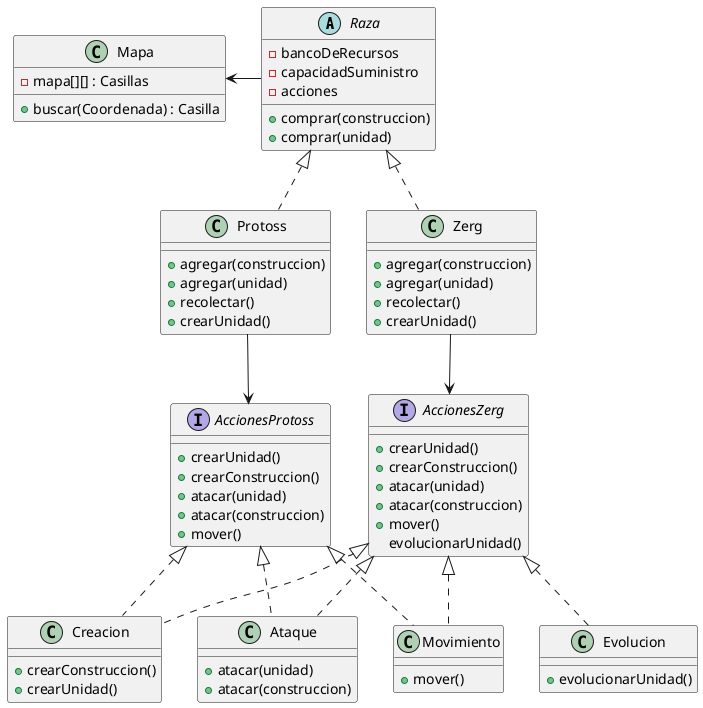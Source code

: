 @startuml
'https://plantuml.com/class-diagram


abstract class Raza {
    - bancoDeRecursos
    - capacidadSuministro
    - acciones

    + comprar(construccion)
    + comprar(unidad)
}

class Zerg {
    + agregar(construccion)
    + agregar(unidad)
    + recolectar()
    + crearUnidad()
}

class Protoss {
    + agregar(construccion)
    + agregar(unidad)
    + recolectar()
    + crearUnidad()
}

interface AccionesProtoss {
    +crearUnidad()
    +crearConstruccion()
    +atacar(unidad)
    +atacar(construccion)
    +mover()
}

interface AccionesZerg {
    +crearUnidad()
    +crearConstruccion()
    +atacar(unidad)
    +atacar(construccion)
    +mover()
    evolucionarUnidad()
}

class Creacion {
    + crearConstruccion()
    + crearUnidad()
}

class Ataque {
    + atacar(unidad)
    + atacar(construccion)
}

class Movimiento {
    + mover()
}

class Evolucion {
    + evolucionarUnidad()
}

class Mapa {
    - mapa[][] : Casillas

    + buscar(Coordenada) : Casilla
}

Mapa <- Raza
Raza <|.. Zerg
Raza <|.. Protoss

Zerg --> AccionesZerg
Protoss --> AccionesProtoss
AccionesZerg <|.. Creacion
AccionesZerg <|.. Ataque
AccionesZerg <|.. Movimiento
AccionesZerg <|.. Evolucion

AccionesProtoss <|.. Creacion
AccionesProtoss <|.. Ataque
AccionesProtoss <|.. Movimiento




@enduml